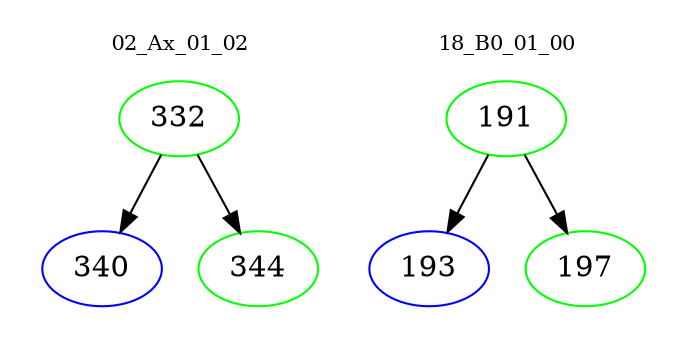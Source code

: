 digraph{
subgraph cluster_0 {
color = white
label = "02_Ax_01_02";
fontsize=10;
T0_332 [label="332", color="green"]
T0_332 -> T0_340 [color="black"]
T0_340 [label="340", color="blue"]
T0_332 -> T0_344 [color="black"]
T0_344 [label="344", color="green"]
}
subgraph cluster_1 {
color = white
label = "18_B0_01_00";
fontsize=10;
T1_191 [label="191", color="green"]
T1_191 -> T1_193 [color="black"]
T1_193 [label="193", color="blue"]
T1_191 -> T1_197 [color="black"]
T1_197 [label="197", color="green"]
}
}
